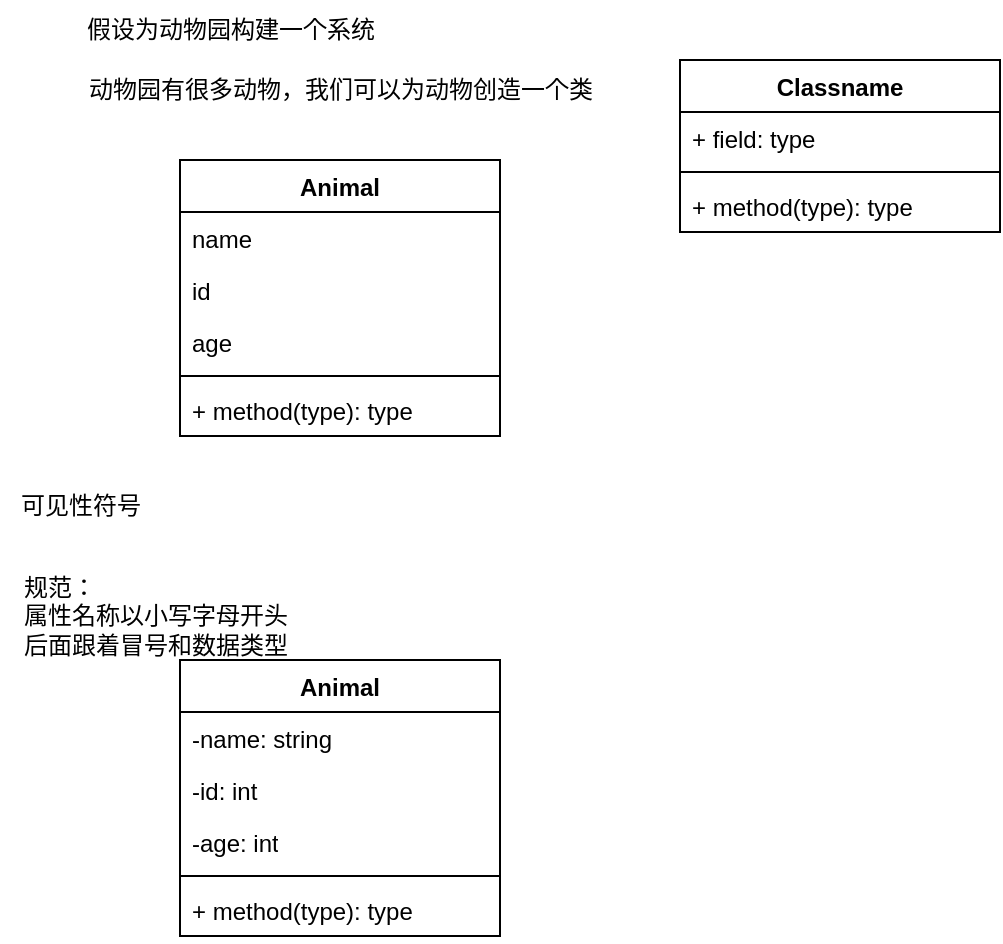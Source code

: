<mxfile version="24.4.0" type="github">
  <diagram id="C5RBs43oDa-KdzZeNtuy" name="Page-1">
    <mxGraphModel dx="570" dy="336" grid="1" gridSize="10" guides="1" tooltips="1" connect="1" arrows="1" fold="1" page="1" pageScale="1" pageWidth="827" pageHeight="1169" math="0" shadow="0">
      <root>
        <mxCell id="WIyWlLk6GJQsqaUBKTNV-0" />
        <mxCell id="WIyWlLk6GJQsqaUBKTNV-1" parent="WIyWlLk6GJQsqaUBKTNV-0" />
        <mxCell id="TiM2d6CwaubQ9dYnSy1R-23" value="假设为动物园构建一个系统" style="text;html=1;align=center;verticalAlign=middle;resizable=0;points=[];autosize=1;strokeColor=none;fillColor=none;" vertex="1" parent="WIyWlLk6GJQsqaUBKTNV-1">
          <mxGeometry x="180" y="110" width="170" height="30" as="geometry" />
        </mxCell>
        <mxCell id="TiM2d6CwaubQ9dYnSy1R-24" value="动物园有很多动物，我们可以为动物创造一个类" style="text;html=1;align=center;verticalAlign=middle;resizable=0;points=[];autosize=1;strokeColor=none;fillColor=none;" vertex="1" parent="WIyWlLk6GJQsqaUBKTNV-1">
          <mxGeometry x="180" y="140" width="280" height="30" as="geometry" />
        </mxCell>
        <mxCell id="TiM2d6CwaubQ9dYnSy1R-25" value="Classname" style="swimlane;fontStyle=1;align=center;verticalAlign=top;childLayout=stackLayout;horizontal=1;startSize=26;horizontalStack=0;resizeParent=1;resizeParentMax=0;resizeLast=0;collapsible=1;marginBottom=0;whiteSpace=wrap;html=1;" vertex="1" parent="WIyWlLk6GJQsqaUBKTNV-1">
          <mxGeometry x="490" y="140" width="160" height="86" as="geometry" />
        </mxCell>
        <mxCell id="TiM2d6CwaubQ9dYnSy1R-26" value="+ field: type" style="text;strokeColor=none;fillColor=none;align=left;verticalAlign=top;spacingLeft=4;spacingRight=4;overflow=hidden;rotatable=0;points=[[0,0.5],[1,0.5]];portConstraint=eastwest;whiteSpace=wrap;html=1;" vertex="1" parent="TiM2d6CwaubQ9dYnSy1R-25">
          <mxGeometry y="26" width="160" height="26" as="geometry" />
        </mxCell>
        <mxCell id="TiM2d6CwaubQ9dYnSy1R-27" value="" style="line;strokeWidth=1;fillColor=none;align=left;verticalAlign=middle;spacingTop=-1;spacingLeft=3;spacingRight=3;rotatable=0;labelPosition=right;points=[];portConstraint=eastwest;strokeColor=inherit;" vertex="1" parent="TiM2d6CwaubQ9dYnSy1R-25">
          <mxGeometry y="52" width="160" height="8" as="geometry" />
        </mxCell>
        <mxCell id="TiM2d6CwaubQ9dYnSy1R-28" value="+ method(type): type" style="text;strokeColor=none;fillColor=none;align=left;verticalAlign=top;spacingLeft=4;spacingRight=4;overflow=hidden;rotatable=0;points=[[0,0.5],[1,0.5]];portConstraint=eastwest;whiteSpace=wrap;html=1;" vertex="1" parent="TiM2d6CwaubQ9dYnSy1R-25">
          <mxGeometry y="60" width="160" height="26" as="geometry" />
        </mxCell>
        <mxCell id="TiM2d6CwaubQ9dYnSy1R-29" value="Animal" style="swimlane;fontStyle=1;align=center;verticalAlign=top;childLayout=stackLayout;horizontal=1;startSize=26;horizontalStack=0;resizeParent=1;resizeParentMax=0;resizeLast=0;collapsible=1;marginBottom=0;whiteSpace=wrap;html=1;" vertex="1" parent="WIyWlLk6GJQsqaUBKTNV-1">
          <mxGeometry x="240" y="190" width="160" height="138" as="geometry" />
        </mxCell>
        <mxCell id="TiM2d6CwaubQ9dYnSy1R-33" value="name" style="text;strokeColor=none;fillColor=none;align=left;verticalAlign=top;spacingLeft=4;spacingRight=4;overflow=hidden;rotatable=0;points=[[0,0.5],[1,0.5]];portConstraint=eastwest;whiteSpace=wrap;html=1;" vertex="1" parent="TiM2d6CwaubQ9dYnSy1R-29">
          <mxGeometry y="26" width="160" height="26" as="geometry" />
        </mxCell>
        <mxCell id="TiM2d6CwaubQ9dYnSy1R-30" value="id" style="text;strokeColor=none;fillColor=none;align=left;verticalAlign=top;spacingLeft=4;spacingRight=4;overflow=hidden;rotatable=0;points=[[0,0.5],[1,0.5]];portConstraint=eastwest;whiteSpace=wrap;html=1;" vertex="1" parent="TiM2d6CwaubQ9dYnSy1R-29">
          <mxGeometry y="52" width="160" height="26" as="geometry" />
        </mxCell>
        <mxCell id="TiM2d6CwaubQ9dYnSy1R-39" value="age" style="text;strokeColor=none;fillColor=none;align=left;verticalAlign=top;spacingLeft=4;spacingRight=4;overflow=hidden;rotatable=0;points=[[0,0.5],[1,0.5]];portConstraint=eastwest;whiteSpace=wrap;html=1;" vertex="1" parent="TiM2d6CwaubQ9dYnSy1R-29">
          <mxGeometry y="78" width="160" height="26" as="geometry" />
        </mxCell>
        <mxCell id="TiM2d6CwaubQ9dYnSy1R-31" value="" style="line;strokeWidth=1;fillColor=none;align=left;verticalAlign=middle;spacingTop=-1;spacingLeft=3;spacingRight=3;rotatable=0;labelPosition=right;points=[];portConstraint=eastwest;strokeColor=inherit;" vertex="1" parent="TiM2d6CwaubQ9dYnSy1R-29">
          <mxGeometry y="104" width="160" height="8" as="geometry" />
        </mxCell>
        <mxCell id="TiM2d6CwaubQ9dYnSy1R-32" value="+ method(type): type" style="text;strokeColor=none;fillColor=none;align=left;verticalAlign=top;spacingLeft=4;spacingRight=4;overflow=hidden;rotatable=0;points=[[0,0.5],[1,0.5]];portConstraint=eastwest;whiteSpace=wrap;html=1;" vertex="1" parent="TiM2d6CwaubQ9dYnSy1R-29">
          <mxGeometry y="112" width="160" height="26" as="geometry" />
        </mxCell>
        <mxCell id="TiM2d6CwaubQ9dYnSy1R-40" value="可见性符号" style="text;html=1;align=center;verticalAlign=middle;resizable=0;points=[];autosize=1;strokeColor=none;fillColor=none;" vertex="1" parent="WIyWlLk6GJQsqaUBKTNV-1">
          <mxGeometry x="150" y="348" width="80" height="30" as="geometry" />
        </mxCell>
        <mxCell id="TiM2d6CwaubQ9dYnSy1R-41" value="规范：&lt;div&gt;属性名称以小写字母开头&lt;/div&gt;&lt;div&gt;后面跟着冒号和数据类型&lt;/div&gt;&lt;div&gt;&lt;br&gt;&lt;/div&gt;" style="text;html=1;align=left;verticalAlign=middle;resizable=0;points=[];autosize=1;strokeColor=none;fillColor=none;" vertex="1" parent="WIyWlLk6GJQsqaUBKTNV-1">
          <mxGeometry x="160" y="390" width="160" height="70" as="geometry" />
        </mxCell>
        <mxCell id="TiM2d6CwaubQ9dYnSy1R-42" value="Animal" style="swimlane;fontStyle=1;align=center;verticalAlign=top;childLayout=stackLayout;horizontal=1;startSize=26;horizontalStack=0;resizeParent=1;resizeParentMax=0;resizeLast=0;collapsible=1;marginBottom=0;whiteSpace=wrap;html=1;" vertex="1" parent="WIyWlLk6GJQsqaUBKTNV-1">
          <mxGeometry x="240" y="440" width="160" height="138" as="geometry" />
        </mxCell>
        <mxCell id="TiM2d6CwaubQ9dYnSy1R-43" value="-name: string" style="text;strokeColor=none;fillColor=none;align=left;verticalAlign=top;spacingLeft=4;spacingRight=4;overflow=hidden;rotatable=0;points=[[0,0.5],[1,0.5]];portConstraint=eastwest;whiteSpace=wrap;html=1;" vertex="1" parent="TiM2d6CwaubQ9dYnSy1R-42">
          <mxGeometry y="26" width="160" height="26" as="geometry" />
        </mxCell>
        <mxCell id="TiM2d6CwaubQ9dYnSy1R-44" value="-id: int" style="text;strokeColor=none;fillColor=none;align=left;verticalAlign=top;spacingLeft=4;spacingRight=4;overflow=hidden;rotatable=0;points=[[0,0.5],[1,0.5]];portConstraint=eastwest;whiteSpace=wrap;html=1;" vertex="1" parent="TiM2d6CwaubQ9dYnSy1R-42">
          <mxGeometry y="52" width="160" height="26" as="geometry" />
        </mxCell>
        <mxCell id="TiM2d6CwaubQ9dYnSy1R-45" value="-age: int" style="text;strokeColor=none;fillColor=none;align=left;verticalAlign=top;spacingLeft=4;spacingRight=4;overflow=hidden;rotatable=0;points=[[0,0.5],[1,0.5]];portConstraint=eastwest;whiteSpace=wrap;html=1;" vertex="1" parent="TiM2d6CwaubQ9dYnSy1R-42">
          <mxGeometry y="78" width="160" height="26" as="geometry" />
        </mxCell>
        <mxCell id="TiM2d6CwaubQ9dYnSy1R-46" value="" style="line;strokeWidth=1;fillColor=none;align=left;verticalAlign=middle;spacingTop=-1;spacingLeft=3;spacingRight=3;rotatable=0;labelPosition=right;points=[];portConstraint=eastwest;strokeColor=inherit;" vertex="1" parent="TiM2d6CwaubQ9dYnSy1R-42">
          <mxGeometry y="104" width="160" height="8" as="geometry" />
        </mxCell>
        <mxCell id="TiM2d6CwaubQ9dYnSy1R-47" value="+ method(type): type" style="text;strokeColor=none;fillColor=none;align=left;verticalAlign=top;spacingLeft=4;spacingRight=4;overflow=hidden;rotatable=0;points=[[0,0.5],[1,0.5]];portConstraint=eastwest;whiteSpace=wrap;html=1;" vertex="1" parent="TiM2d6CwaubQ9dYnSy1R-42">
          <mxGeometry y="112" width="160" height="26" as="geometry" />
        </mxCell>
      </root>
    </mxGraphModel>
  </diagram>
</mxfile>
